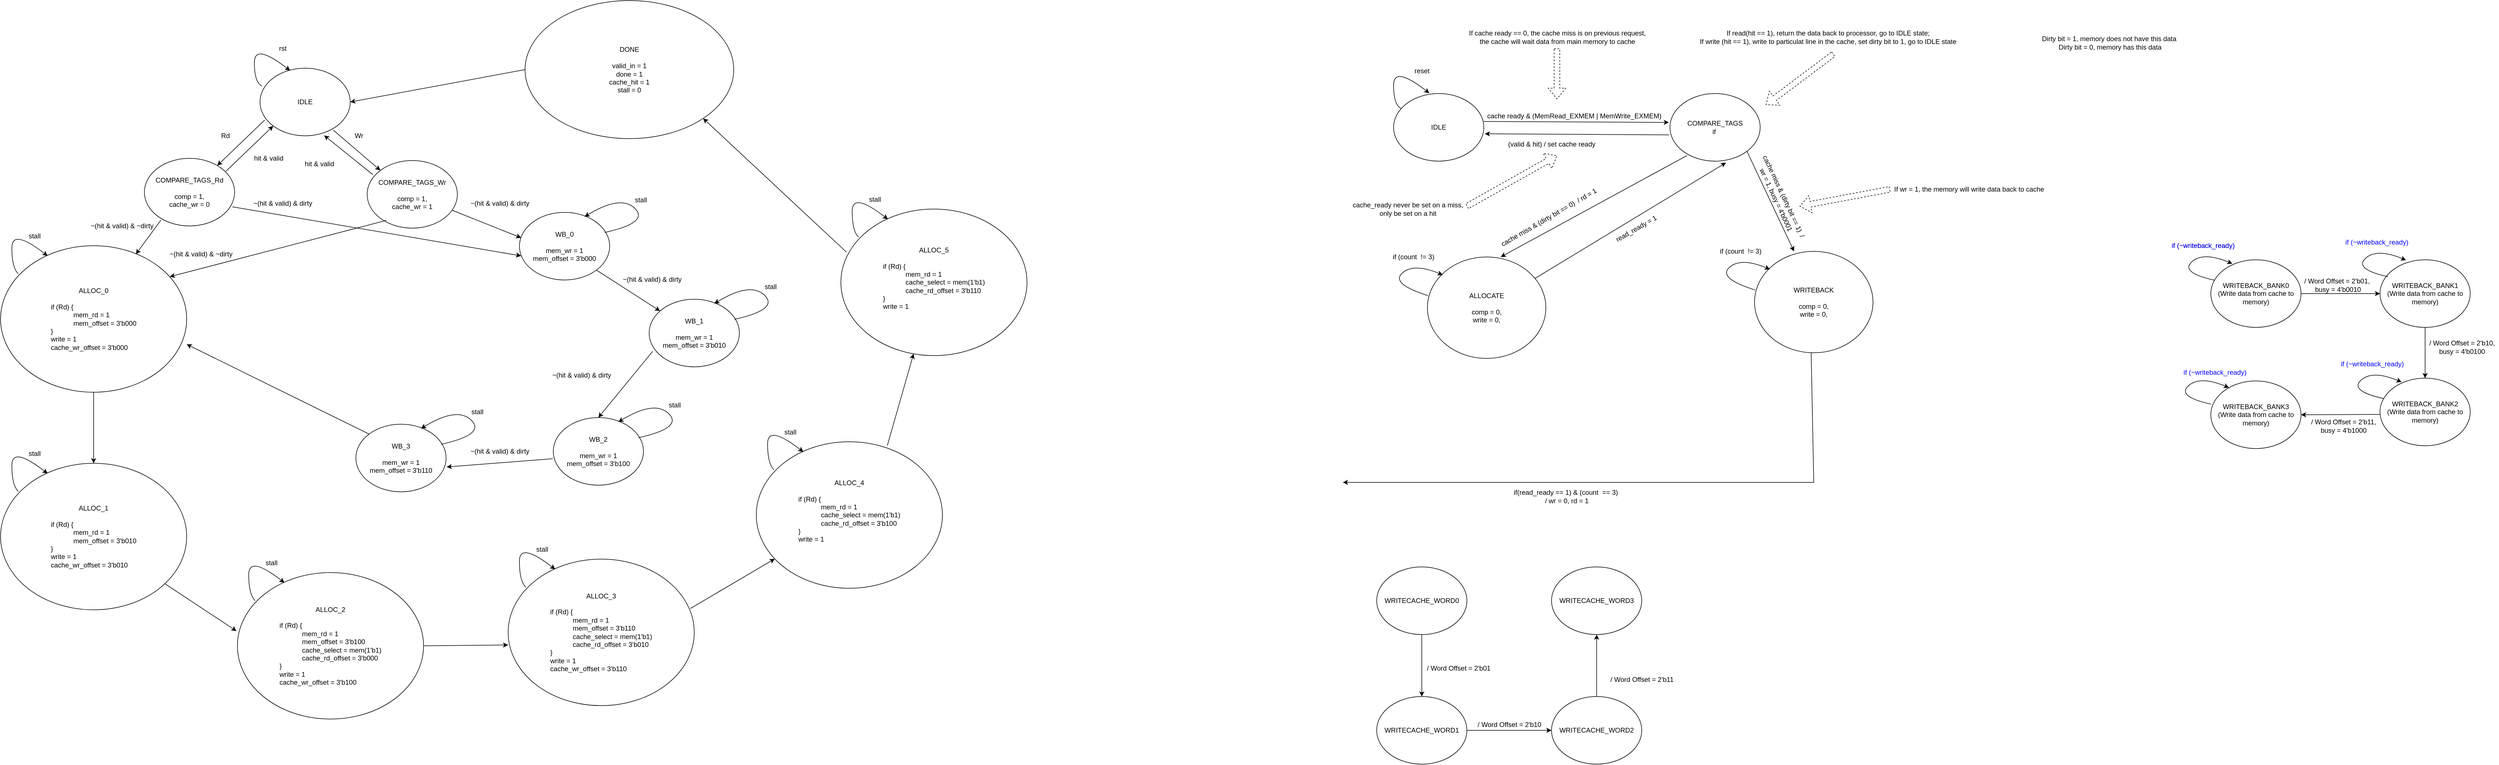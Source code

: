 <mxfile version="17.4.0" type="github">
  <diagram id="0WsAM_WMDWSk5i0kJ9NH" name="Page-1">
    <mxGraphModel dx="3284" dy="768" grid="1" gridSize="10" guides="1" tooltips="1" connect="1" arrows="1" fold="1" page="1" pageScale="1" pageWidth="1654" pageHeight="2336" math="0" shadow="0">
      <root>
        <mxCell id="0" />
        <mxCell id="1" parent="0" />
        <mxCell id="vXcKBsRQnSgELRRLZla8-1" value="IDLE" style="ellipse;whiteSpace=wrap;html=1;" parent="1" vertex="1">
          <mxGeometry x="1100" y="205" width="160" height="120" as="geometry" />
        </mxCell>
        <mxCell id="vXcKBsRQnSgELRRLZla8-2" value="COMPARE_TAGS&lt;br&gt;if&amp;nbsp;" style="ellipse;whiteSpace=wrap;html=1;" parent="1" vertex="1">
          <mxGeometry x="1590" y="205" width="160" height="120" as="geometry" />
        </mxCell>
        <mxCell id="vXcKBsRQnSgELRRLZla8-3" value="WRITECACHE_WORD0" style="ellipse;whiteSpace=wrap;html=1;" parent="1" vertex="1">
          <mxGeometry x="1070" y="1045" width="160" height="120" as="geometry" />
        </mxCell>
        <mxCell id="vXcKBsRQnSgELRRLZla8-4" value="" style="endArrow=classic;html=1;rounded=0;exitX=0.998;exitY=0.413;exitDx=0;exitDy=0;exitPerimeter=0;entryX=-0.012;entryY=0.427;entryDx=0;entryDy=0;entryPerimeter=0;" parent="1" source="vXcKBsRQnSgELRRLZla8-1" target="vXcKBsRQnSgELRRLZla8-2" edge="1">
          <mxGeometry width="50" height="50" relative="1" as="geometry">
            <mxPoint x="1370" y="205" as="sourcePoint" />
            <mxPoint x="1420" y="155" as="targetPoint" />
          </mxGeometry>
        </mxCell>
        <mxCell id="vXcKBsRQnSgELRRLZla8-5" value="" style="endArrow=classic;html=1;rounded=0;entryX=1.011;entryY=0.595;entryDx=0;entryDy=0;entryPerimeter=0;exitX=-0.008;exitY=0.611;exitDx=0;exitDy=0;exitPerimeter=0;" parent="1" source="vXcKBsRQnSgELRRLZla8-2" target="vXcKBsRQnSgELRRLZla8-1" edge="1">
          <mxGeometry width="50" height="50" relative="1" as="geometry">
            <mxPoint x="1400" y="375" as="sourcePoint" />
            <mxPoint x="1498.4" y="276.68" as="targetPoint" />
          </mxGeometry>
        </mxCell>
        <mxCell id="vXcKBsRQnSgELRRLZla8-6" value="(valid &amp;amp; hit) / set cache ready" style="text;html=1;align=center;verticalAlign=middle;resizable=0;points=[];autosize=1;strokeColor=none;fillColor=none;" parent="1" vertex="1">
          <mxGeometry x="1295" y="285" width="170" height="20" as="geometry" />
        </mxCell>
        <mxCell id="vXcKBsRQnSgELRRLZla8-7" value="cache ready &amp;amp; (MemRead_EXMEM | MemWrite_EXMEM)" style="text;html=1;align=center;verticalAlign=middle;resizable=0;points=[];autosize=1;strokeColor=none;fillColor=none;" parent="1" vertex="1">
          <mxGeometry x="1260" y="235" width="320" height="20" as="geometry" />
        </mxCell>
        <mxCell id="vXcKBsRQnSgELRRLZla8-8" value="" style="endArrow=classic;html=1;rounded=0;exitX=0.188;exitY=0.917;exitDx=0;exitDy=0;exitPerimeter=0;" parent="1" source="vXcKBsRQnSgELRRLZla8-2" edge="1">
          <mxGeometry width="50" height="50" relative="1" as="geometry">
            <mxPoint x="1350" y="435" as="sourcePoint" />
            <mxPoint x="1290" y="495" as="targetPoint" />
          </mxGeometry>
        </mxCell>
        <mxCell id="vXcKBsRQnSgELRRLZla8-12" value="reset" style="text;html=1;align=center;verticalAlign=middle;resizable=0;points=[];autosize=1;strokeColor=none;fillColor=none;" parent="1" vertex="1">
          <mxGeometry x="1130" y="155" width="40" height="20" as="geometry" />
        </mxCell>
        <mxCell id="vXcKBsRQnSgELRRLZla8-13" value="cache miss &amp;amp; (dirty bit == 0)&amp;nbsp; / rd = 1" style="text;html=1;align=center;verticalAlign=middle;resizable=0;points=[];autosize=1;strokeColor=none;fillColor=none;rotation=-30;" parent="1" vertex="1">
          <mxGeometry x="1270" y="415" width="210" height="20" as="geometry" />
        </mxCell>
        <mxCell id="vXcKBsRQnSgELRRLZla8-14" value="read_ready = 1" style="text;html=1;align=center;verticalAlign=middle;resizable=0;points=[];autosize=1;strokeColor=none;fillColor=none;rotation=-30;" parent="1" vertex="1">
          <mxGeometry x="1480" y="435" width="100" height="20" as="geometry" />
        </mxCell>
        <mxCell id="vXcKBsRQnSgELRRLZla8-16" value="WRITEBACK_BANK0&lt;br&gt;(Write data from cache to&lt;br&gt;memory)" style="ellipse;whiteSpace=wrap;html=1;" parent="1" vertex="1">
          <mxGeometry x="2549" y="500" width="160" height="120" as="geometry" />
        </mxCell>
        <mxCell id="vXcKBsRQnSgELRRLZla8-18" value="cache miss &amp;amp; (dirty bit == 1)&amp;nbsp; / &lt;br&gt;wr = 1, busy = 4&#39;b0001" style="text;html=1;align=center;verticalAlign=middle;resizable=0;points=[];autosize=1;strokeColor=none;fillColor=none;rotation=65;" parent="1" vertex="1">
          <mxGeometry x="1700" y="375" width="170" height="30" as="geometry" />
        </mxCell>
        <mxCell id="vXcKBsRQnSgELRRLZla8-20" value="" style="curved=1;endArrow=classic;html=1;rounded=0;entryX=0.396;entryY=-0.006;entryDx=0;entryDy=0;entryPerimeter=0;" parent="1" source="vXcKBsRQnSgELRRLZla8-1" target="vXcKBsRQnSgELRRLZla8-1" edge="1">
          <mxGeometry width="50" height="50" relative="1" as="geometry">
            <mxPoint x="1050" y="225" as="sourcePoint" />
            <mxPoint x="1100" y="175" as="targetPoint" />
            <Array as="points">
              <mxPoint x="1100" y="225" />
              <mxPoint x="1100" y="155" />
            </Array>
          </mxGeometry>
        </mxCell>
        <mxCell id="vXcKBsRQnSgELRRLZla8-26" value="If cache ready == 0, the cache miss is on previous request,&lt;br&gt;the cache will wait data from main memory to cache" style="text;html=1;align=center;verticalAlign=middle;resizable=0;points=[];autosize=1;strokeColor=none;fillColor=none;" parent="1" vertex="1">
          <mxGeometry x="1225" y="90" width="330" height="30" as="geometry" />
        </mxCell>
        <mxCell id="vXcKBsRQnSgELRRLZla8-28" value="If read(hit == 1), return the data back to processor, go to IDLE state;&lt;br&gt;If write (hit == 1), write to particulat line in the cache, set dirty bit to 1, go to IDLE state" style="text;html=1;align=center;verticalAlign=middle;resizable=0;points=[];autosize=1;strokeColor=none;fillColor=none;" parent="1" vertex="1">
          <mxGeometry x="1635" y="90" width="470" height="30" as="geometry" />
        </mxCell>
        <mxCell id="vXcKBsRQnSgELRRLZla8-29" value="" style="shape=flexArrow;endArrow=classic;html=1;rounded=0;dashed=1;" parent="1" edge="1">
          <mxGeometry width="50" height="50" relative="1" as="geometry">
            <mxPoint x="1880" y="135" as="sourcePoint" />
            <mxPoint x="1760" y="225" as="targetPoint" />
          </mxGeometry>
        </mxCell>
        <mxCell id="vXcKBsRQnSgELRRLZla8-30" value="" style="shape=flexArrow;endArrow=classic;html=1;rounded=0;dashed=1;" parent="1" edge="1">
          <mxGeometry width="50" height="50" relative="1" as="geometry">
            <mxPoint x="1389.66" y="125" as="sourcePoint" />
            <mxPoint x="1389.66" y="215" as="targetPoint" />
          </mxGeometry>
        </mxCell>
        <mxCell id="tzn-iaff5u_yxrBMmpEt-2" value="" style="shape=flexArrow;endArrow=classic;html=1;rounded=0;dashed=1;" parent="1" edge="1">
          <mxGeometry width="50" height="50" relative="1" as="geometry">
            <mxPoint x="1230" y="405" as="sourcePoint" />
            <mxPoint x="1390" y="315" as="targetPoint" />
          </mxGeometry>
        </mxCell>
        <mxCell id="tzn-iaff5u_yxrBMmpEt-3" value="cache_ready never be set on a miss,&lt;br&gt;only be set on a hit" style="text;html=1;align=center;verticalAlign=middle;resizable=0;points=[];autosize=1;strokeColor=none;fillColor=none;" parent="1" vertex="1">
          <mxGeometry x="1020" y="395" width="210" height="30" as="geometry" />
        </mxCell>
        <mxCell id="tzn-iaff5u_yxrBMmpEt-7" value="WRITECACHE_WORD1" style="ellipse;whiteSpace=wrap;html=1;" parent="1" vertex="1">
          <mxGeometry x="1070" y="1275" width="160" height="120" as="geometry" />
        </mxCell>
        <mxCell id="tzn-iaff5u_yxrBMmpEt-8" value="WRITECACHE_WORD2" style="ellipse;whiteSpace=wrap;html=1;" parent="1" vertex="1">
          <mxGeometry x="1380" y="1275" width="160" height="120" as="geometry" />
        </mxCell>
        <mxCell id="tzn-iaff5u_yxrBMmpEt-9" value="WRITECACHE_WORD3" style="ellipse;whiteSpace=wrap;html=1;" parent="1" vertex="1">
          <mxGeometry x="1380" y="1045" width="160" height="120" as="geometry" />
        </mxCell>
        <mxCell id="tzn-iaff5u_yxrBMmpEt-12" value="" style="endArrow=classic;html=1;rounded=0;exitX=0.5;exitY=1;exitDx=0;exitDy=0;entryX=0.5;entryY=0;entryDx=0;entryDy=0;" parent="1" source="vXcKBsRQnSgELRRLZla8-3" target="tzn-iaff5u_yxrBMmpEt-7" edge="1">
          <mxGeometry width="50" height="50" relative="1" as="geometry">
            <mxPoint x="960" y="1225" as="sourcePoint" />
            <mxPoint x="1010" y="1175" as="targetPoint" />
          </mxGeometry>
        </mxCell>
        <mxCell id="tzn-iaff5u_yxrBMmpEt-13" value="" style="endArrow=classic;html=1;rounded=0;exitX=1;exitY=0.5;exitDx=0;exitDy=0;entryX=0;entryY=0.5;entryDx=0;entryDy=0;" parent="1" source="tzn-iaff5u_yxrBMmpEt-7" target="tzn-iaff5u_yxrBMmpEt-8" edge="1">
          <mxGeometry width="50" height="50" relative="1" as="geometry">
            <mxPoint x="1290" y="1275" as="sourcePoint" />
            <mxPoint x="1340" y="1225" as="targetPoint" />
          </mxGeometry>
        </mxCell>
        <mxCell id="tzn-iaff5u_yxrBMmpEt-14" value="" style="endArrow=classic;html=1;rounded=0;entryX=0.5;entryY=1;entryDx=0;entryDy=0;" parent="1" source="tzn-iaff5u_yxrBMmpEt-8" target="tzn-iaff5u_yxrBMmpEt-9" edge="1">
          <mxGeometry width="50" height="50" relative="1" as="geometry">
            <mxPoint x="1560" y="1275" as="sourcePoint" />
            <mxPoint x="1610" y="1225" as="targetPoint" />
          </mxGeometry>
        </mxCell>
        <mxCell id="tzn-iaff5u_yxrBMmpEt-15" value="/ Word Offset = 2&#39;b01" style="text;html=1;align=center;verticalAlign=middle;resizable=0;points=[];autosize=1;strokeColor=none;fillColor=none;" parent="1" vertex="1">
          <mxGeometry x="1150" y="1215" width="130" height="20" as="geometry" />
        </mxCell>
        <mxCell id="tzn-iaff5u_yxrBMmpEt-16" value="/ Word Offset = 2&#39;b10" style="text;html=1;align=center;verticalAlign=middle;resizable=0;points=[];autosize=1;strokeColor=none;fillColor=none;" parent="1" vertex="1">
          <mxGeometry x="1240" y="1315" width="130" height="20" as="geometry" />
        </mxCell>
        <mxCell id="tzn-iaff5u_yxrBMmpEt-18" value="/ Word Offset = 2&#39;b11" style="text;html=1;align=center;verticalAlign=middle;resizable=0;points=[];autosize=1;strokeColor=none;fillColor=none;" parent="1" vertex="1">
          <mxGeometry x="1475" y="1235" width="130" height="20" as="geometry" />
        </mxCell>
        <mxCell id="tzn-iaff5u_yxrBMmpEt-20" value="" style="endArrow=classic;html=1;rounded=0;entryX=0.621;entryY=1.022;entryDx=0;entryDy=0;entryPerimeter=0;" parent="1" source="tzn-iaff5u_yxrBMmpEt-58" target="vXcKBsRQnSgELRRLZla8-2" edge="1">
          <mxGeometry width="50" height="50" relative="1" as="geometry">
            <mxPoint x="1520" y="455" as="sourcePoint" />
            <mxPoint x="1700" y="585" as="targetPoint" />
          </mxGeometry>
        </mxCell>
        <mxCell id="tzn-iaff5u_yxrBMmpEt-21" value="" style="endArrow=classic;html=1;rounded=0;exitX=1;exitY=1;exitDx=0;exitDy=0;" parent="1" source="vXcKBsRQnSgELRRLZla8-2" edge="1">
          <mxGeometry width="50" height="50" relative="1" as="geometry">
            <mxPoint x="1880" y="385" as="sourcePoint" />
            <mxPoint x="1810" y="485" as="targetPoint" />
          </mxGeometry>
        </mxCell>
        <mxCell id="tzn-iaff5u_yxrBMmpEt-22" value="WRITEBACK_BANK1&lt;br&gt;(Write data from cache to&lt;br&gt;memory)" style="ellipse;whiteSpace=wrap;html=1;" parent="1" vertex="1">
          <mxGeometry x="2849" y="500" width="160" height="120" as="geometry" />
        </mxCell>
        <mxCell id="tzn-iaff5u_yxrBMmpEt-23" value="WRITEBACK_BANK2&lt;br&gt;(Write data from cache to&lt;br&gt;memory)" style="ellipse;whiteSpace=wrap;html=1;" parent="1" vertex="1">
          <mxGeometry x="2849" y="710" width="160" height="120" as="geometry" />
        </mxCell>
        <mxCell id="tzn-iaff5u_yxrBMmpEt-24" value="WRITEBACK_BANK3&lt;br&gt;(Write data from cache to&lt;br&gt;memory)" style="ellipse;whiteSpace=wrap;html=1;" parent="1" vertex="1">
          <mxGeometry x="2549" y="715" width="160" height="120" as="geometry" />
        </mxCell>
        <mxCell id="tzn-iaff5u_yxrBMmpEt-26" value="" style="endArrow=classic;html=1;rounded=0;entryX=0;entryY=0.5;entryDx=0;entryDy=0;exitX=1;exitY=0.5;exitDx=0;exitDy=0;" parent="1" source="vXcKBsRQnSgELRRLZla8-16" target="tzn-iaff5u_yxrBMmpEt-22" edge="1">
          <mxGeometry width="50" height="50" relative="1" as="geometry">
            <mxPoint x="2709" y="570" as="sourcePoint" />
            <mxPoint x="2759" y="520" as="targetPoint" />
          </mxGeometry>
        </mxCell>
        <mxCell id="tzn-iaff5u_yxrBMmpEt-27" value="" style="endArrow=classic;html=1;rounded=0;exitX=0.5;exitY=1;exitDx=0;exitDy=0;entryX=0.5;entryY=0;entryDx=0;entryDy=0;" parent="1" source="tzn-iaff5u_yxrBMmpEt-22" target="tzn-iaff5u_yxrBMmpEt-23" edge="1">
          <mxGeometry width="50" height="50" relative="1" as="geometry">
            <mxPoint x="2749" y="675" as="sourcePoint" />
            <mxPoint x="2799" y="625" as="targetPoint" />
          </mxGeometry>
        </mxCell>
        <mxCell id="tzn-iaff5u_yxrBMmpEt-28" value="" style="endArrow=classic;html=1;rounded=0;exitX=-0.004;exitY=0.536;exitDx=0;exitDy=0;entryX=1;entryY=0.5;entryDx=0;entryDy=0;exitPerimeter=0;" parent="1" source="tzn-iaff5u_yxrBMmpEt-23" target="tzn-iaff5u_yxrBMmpEt-24" edge="1">
          <mxGeometry width="50" height="50" relative="1" as="geometry">
            <mxPoint x="2699" y="705" as="sourcePoint" />
            <mxPoint x="2749" y="655" as="targetPoint" />
          </mxGeometry>
        </mxCell>
        <mxCell id="tzn-iaff5u_yxrBMmpEt-29" value="" style="endArrow=classic;html=1;rounded=0;exitX=0.478;exitY=1.001;exitDx=0;exitDy=0;exitPerimeter=0;" parent="1" source="tzn-iaff5u_yxrBMmpEt-54" edge="1">
          <mxGeometry width="50" height="50" relative="1" as="geometry">
            <mxPoint x="1820" y="865" as="sourcePoint" />
            <mxPoint x="1010" y="895" as="targetPoint" />
            <Array as="points">
              <mxPoint x="1845" y="895" />
              <mxPoint x="1020" y="895" />
            </Array>
          </mxGeometry>
        </mxCell>
        <mxCell id="tzn-iaff5u_yxrBMmpEt-30" value="/ Word Offset = 2&#39;b01,&amp;nbsp;&lt;br&gt;busy = 4&#39;b0010" style="text;html=1;align=center;verticalAlign=middle;resizable=0;points=[];autosize=1;strokeColor=none;fillColor=none;" parent="1" vertex="1">
          <mxGeometry x="2709" y="530" width="130" height="30" as="geometry" />
        </mxCell>
        <mxCell id="tzn-iaff5u_yxrBMmpEt-31" value="/ Word Offset = 2&#39;b10,&lt;br&gt;busy = 4&#39;b0100" style="text;html=1;align=center;verticalAlign=middle;resizable=0;points=[];autosize=1;strokeColor=none;fillColor=none;" parent="1" vertex="1">
          <mxGeometry x="2929" y="640" width="130" height="30" as="geometry" />
        </mxCell>
        <mxCell id="tzn-iaff5u_yxrBMmpEt-32" value="/ Word Offset = 2&#39;b11,&lt;br&gt;busy = 4&#39;b1000" style="text;html=1;align=center;verticalAlign=middle;resizable=0;points=[];autosize=1;strokeColor=none;fillColor=none;" parent="1" vertex="1">
          <mxGeometry x="2719" y="780" width="130" height="30" as="geometry" />
        </mxCell>
        <mxCell id="tzn-iaff5u_yxrBMmpEt-35" value="if(read_ready == 1) &amp;amp; (count&amp;nbsp; == 3)&lt;br&gt;&amp;nbsp;/ wr = 0, rd = 1" style="text;html=1;align=center;verticalAlign=middle;resizable=0;points=[];autosize=1;strokeColor=none;fillColor=none;" parent="1" vertex="1">
          <mxGeometry x="1305" y="905" width="200" height="30" as="geometry" />
        </mxCell>
        <mxCell id="tzn-iaff5u_yxrBMmpEt-36" value="" style="curved=1;endArrow=classic;html=1;rounded=0;exitX=0.001;exitY=0.343;exitDx=0;exitDy=0;exitPerimeter=0;entryX=0.201;entryY=0.099;entryDx=0;entryDy=0;entryPerimeter=0;" parent="1" source="tzn-iaff5u_yxrBMmpEt-24" target="tzn-iaff5u_yxrBMmpEt-24" edge="1">
          <mxGeometry width="50" height="50" relative="1" as="geometry">
            <mxPoint x="2543.96" y="740.72" as="sourcePoint" />
            <mxPoint x="2549.08" y="695.0" as="targetPoint" />
            <Array as="points">
              <mxPoint x="2489" y="742.72" />
              <mxPoint x="2529" y="705" />
            </Array>
          </mxGeometry>
        </mxCell>
        <mxCell id="tzn-iaff5u_yxrBMmpEt-37" value="if (~writeback_ready)" style="text;html=1;align=center;verticalAlign=middle;resizable=0;points=[];autosize=1;strokeColor=none;fillColor=none;fontColor=#0000FF;" parent="1" vertex="1">
          <mxGeometry x="2491" y="690" width="130" height="20" as="geometry" />
        </mxCell>
        <mxCell id="tzn-iaff5u_yxrBMmpEt-38" value="" style="shape=flexArrow;endArrow=classic;html=1;rounded=0;dashed=1;" parent="1" edge="1">
          <mxGeometry width="50" height="50" relative="1" as="geometry">
            <mxPoint x="1980" y="375" as="sourcePoint" />
            <mxPoint x="1820" y="405" as="targetPoint" />
          </mxGeometry>
        </mxCell>
        <mxCell id="tzn-iaff5u_yxrBMmpEt-39" value="If wr = 1, the memory will write data back to cache" style="text;html=1;align=center;verticalAlign=middle;resizable=0;points=[];autosize=1;strokeColor=none;fillColor=none;" parent="1" vertex="1">
          <mxGeometry x="1980" y="365" width="280" height="20" as="geometry" />
        </mxCell>
        <mxCell id="tzn-iaff5u_yxrBMmpEt-41" value="Dirty bit = 1, memory does not have this data&amp;nbsp;&lt;br&gt;Dirty bit = 0, memory has this data" style="text;html=1;align=center;verticalAlign=middle;resizable=0;points=[];autosize=1;strokeColor=none;fillColor=none;" parent="1" vertex="1">
          <mxGeometry x="2240" y="100" width="260" height="30" as="geometry" />
        </mxCell>
        <mxCell id="tzn-iaff5u_yxrBMmpEt-42" value="" style="curved=1;endArrow=classic;html=1;rounded=0;exitX=0.001;exitY=0.343;exitDx=0;exitDy=0;exitPerimeter=0;entryX=0.201;entryY=0.099;entryDx=0;entryDy=0;entryPerimeter=0;" parent="1" edge="1">
          <mxGeometry width="50" height="50" relative="1" as="geometry">
            <mxPoint x="2555.16" y="536.16" as="sourcePoint" />
            <mxPoint x="2587.16" y="506.88" as="targetPoint" />
            <Array as="points">
              <mxPoint x="2495" y="522.72" />
              <mxPoint x="2535" y="485" />
            </Array>
          </mxGeometry>
        </mxCell>
        <mxCell id="tzn-iaff5u_yxrBMmpEt-43" value="if (~writeback_ready)" style="text;html=1;align=center;verticalAlign=middle;resizable=0;points=[];autosize=1;strokeColor=none;fillColor=none;" parent="1" vertex="1">
          <mxGeometry x="2470" y="465" width="130" height="20" as="geometry" />
        </mxCell>
        <mxCell id="tzn-iaff5u_yxrBMmpEt-46" value="" style="curved=1;endArrow=classic;html=1;rounded=0;exitX=0.001;exitY=0.343;exitDx=0;exitDy=0;exitPerimeter=0;entryX=0.201;entryY=0.099;entryDx=0;entryDy=0;entryPerimeter=0;" parent="1" edge="1">
          <mxGeometry width="50" height="50" relative="1" as="geometry">
            <mxPoint x="2855.16" y="746.16" as="sourcePoint" />
            <mxPoint x="2887.16" y="716.88" as="targetPoint" />
            <Array as="points">
              <mxPoint x="2795" y="732.72" />
              <mxPoint x="2835" y="695" />
            </Array>
          </mxGeometry>
        </mxCell>
        <mxCell id="tzn-iaff5u_yxrBMmpEt-47" value="if (~writeback_ready)" style="text;html=1;align=center;verticalAlign=middle;resizable=0;points=[];autosize=1;strokeColor=none;fillColor=none;fontColor=#0000FF;" parent="1" vertex="1">
          <mxGeometry x="2770" y="675" width="130" height="20" as="geometry" />
        </mxCell>
        <mxCell id="tzn-iaff5u_yxrBMmpEt-48" value="" style="curved=1;endArrow=classic;html=1;rounded=0;exitX=0.001;exitY=0.343;exitDx=0;exitDy=0;exitPerimeter=0;entryX=0.201;entryY=0.099;entryDx=0;entryDy=0;entryPerimeter=0;" parent="1" edge="1">
          <mxGeometry width="50" height="50" relative="1" as="geometry">
            <mxPoint x="2863.16" y="530.0" as="sourcePoint" />
            <mxPoint x="2895.16" y="500.72" as="targetPoint" />
            <Array as="points">
              <mxPoint x="2803" y="516.56" />
              <mxPoint x="2843" y="478.84" />
            </Array>
          </mxGeometry>
        </mxCell>
        <mxCell id="tzn-iaff5u_yxrBMmpEt-49" value="if (~writeback_ready)" style="text;html=1;align=center;verticalAlign=middle;resizable=0;points=[];autosize=1;strokeColor=none;fillColor=none;fontColor=#0000FF;" parent="1" vertex="1">
          <mxGeometry x="2778" y="458.84" width="130" height="20" as="geometry" />
        </mxCell>
        <mxCell id="tzn-iaff5u_yxrBMmpEt-52" value="if (~writeback_ready)" style="text;html=1;align=center;verticalAlign=middle;resizable=0;points=[];autosize=1;strokeColor=none;fillColor=none;fontColor=#0000FF;" parent="1" vertex="1">
          <mxGeometry x="2470" y="465" width="130" height="20" as="geometry" />
        </mxCell>
        <mxCell id="tzn-iaff5u_yxrBMmpEt-54" value="WRITEBACK&lt;br&gt;&lt;br&gt;comp = 0,&lt;br&gt;write = 0,&lt;br&gt;" style="ellipse;whiteSpace=wrap;html=1;" parent="1" vertex="1">
          <mxGeometry x="1740" y="485" width="210" height="180" as="geometry" />
        </mxCell>
        <mxCell id="tzn-iaff5u_yxrBMmpEt-55" value="" style="curved=1;endArrow=classic;html=1;rounded=0;exitX=0.005;exitY=0.381;exitDx=0;exitDy=0;exitPerimeter=0;entryX=0.201;entryY=0.099;entryDx=0;entryDy=0;entryPerimeter=0;" parent="1" source="tzn-iaff5u_yxrBMmpEt-54" edge="1">
          <mxGeometry width="50" height="50" relative="1" as="geometry">
            <mxPoint x="1735.16" y="546.16" as="sourcePoint" />
            <mxPoint x="1767.16" y="516.88" as="targetPoint" />
            <Array as="points">
              <mxPoint x="1675" y="532.72" />
              <mxPoint x="1715" y="495" />
            </Array>
          </mxGeometry>
        </mxCell>
        <mxCell id="tzn-iaff5u_yxrBMmpEt-56" value="if (count&amp;nbsp; != 3)" style="text;html=1;align=center;verticalAlign=middle;resizable=0;points=[];autosize=1;strokeColor=none;fillColor=none;fontColor=#000000;" parent="1" vertex="1">
          <mxGeometry x="1670" y="475" width="90" height="20" as="geometry" />
        </mxCell>
        <mxCell id="tzn-iaff5u_yxrBMmpEt-58" value="ALLOCATE&lt;br&gt;&lt;br&gt;comp = 0,&lt;br&gt;write = 0," style="ellipse;whiteSpace=wrap;html=1;" parent="1" vertex="1">
          <mxGeometry x="1160" y="495" width="210" height="180" as="geometry" />
        </mxCell>
        <mxCell id="tzn-iaff5u_yxrBMmpEt-61" value="" style="curved=1;endArrow=classic;html=1;rounded=0;exitX=0.005;exitY=0.381;exitDx=0;exitDy=0;exitPerimeter=0;entryX=0.201;entryY=0.099;entryDx=0;entryDy=0;entryPerimeter=0;" parent="1" edge="1">
          <mxGeometry width="50" height="50" relative="1" as="geometry">
            <mxPoint x="1161.05" y="563.58" as="sourcePoint" />
            <mxPoint x="1187.16" y="526.88" as="targetPoint" />
            <Array as="points">
              <mxPoint x="1095" y="542.72" />
              <mxPoint x="1135" y="505" />
            </Array>
          </mxGeometry>
        </mxCell>
        <mxCell id="tzn-iaff5u_yxrBMmpEt-62" value="if (count&amp;nbsp; != 3)" style="text;html=1;align=center;verticalAlign=middle;resizable=0;points=[];autosize=1;strokeColor=none;fillColor=none;fontColor=#000000;" parent="1" vertex="1">
          <mxGeometry x="1090" y="485" width="90" height="20" as="geometry" />
        </mxCell>
        <mxCell id="G9HL7FKv6nedQ7dIaKoP-1" value="IDLE" style="ellipse;whiteSpace=wrap;html=1;" vertex="1" parent="1">
          <mxGeometry x="-910" y="160" width="160" height="120" as="geometry" />
        </mxCell>
        <mxCell id="G9HL7FKv6nedQ7dIaKoP-4" value="rst" style="text;html=1;align=center;verticalAlign=middle;resizable=0;points=[];autosize=1;strokeColor=none;fillColor=none;" vertex="1" parent="1">
          <mxGeometry x="-885" y="115" width="30" height="20" as="geometry" />
        </mxCell>
        <mxCell id="G9HL7FKv6nedQ7dIaKoP-5" value="" style="curved=1;endArrow=classic;html=1;rounded=0;entryX=0.396;entryY=-0.006;entryDx=0;entryDy=0;entryPerimeter=0;" edge="1" parent="1">
          <mxGeometry width="50" height="50" relative="1" as="geometry">
            <mxPoint x="-906.564" y="191.718" as="sourcePoint" />
            <mxPoint x="-856.64" y="164.28" as="targetPoint" />
            <Array as="points">
              <mxPoint x="-920" y="185" />
              <mxPoint x="-920" y="115" />
            </Array>
          </mxGeometry>
        </mxCell>
        <mxCell id="G9HL7FKv6nedQ7dIaKoP-6" value="COMPARE_TAGS_Rd&lt;br&gt;&lt;br&gt;comp = 1,&lt;br&gt;cache_wr = 0" style="ellipse;whiteSpace=wrap;html=1;" vertex="1" parent="1">
          <mxGeometry x="-1115" y="320" width="160" height="120" as="geometry" />
        </mxCell>
        <mxCell id="G9HL7FKv6nedQ7dIaKoP-7" value="COMPARE_TAGS_Wr&lt;br&gt;&lt;br&gt;comp = 1,&lt;br&gt;cache_wr = 1" style="ellipse;whiteSpace=wrap;html=1;" vertex="1" parent="1">
          <mxGeometry x="-720" y="323.84" width="160" height="120" as="geometry" />
        </mxCell>
        <mxCell id="G9HL7FKv6nedQ7dIaKoP-8" value="" style="endArrow=classic;html=1;rounded=0;exitX=0.052;exitY=0.767;exitDx=0;exitDy=0;exitPerimeter=0;" edge="1" parent="1" source="G9HL7FKv6nedQ7dIaKoP-1" target="G9HL7FKv6nedQ7dIaKoP-6">
          <mxGeometry width="50" height="50" relative="1" as="geometry">
            <mxPoint x="-910" y="280" as="sourcePoint" />
            <mxPoint x="-1100.08" y="380" as="targetPoint" />
          </mxGeometry>
        </mxCell>
        <mxCell id="G9HL7FKv6nedQ7dIaKoP-9" value="Rd&amp;nbsp;" style="text;html=1;align=center;verticalAlign=middle;resizable=0;points=[];autosize=1;strokeColor=none;fillColor=none;" vertex="1" parent="1">
          <mxGeometry x="-985" y="270" width="30" height="20" as="geometry" />
        </mxCell>
        <mxCell id="G9HL7FKv6nedQ7dIaKoP-10" value="" style="endArrow=classic;html=1;rounded=0;entryX=0;entryY=1;entryDx=0;entryDy=0;exitX=0.904;exitY=0.191;exitDx=0;exitDy=0;exitPerimeter=0;" edge="1" parent="1" source="G9HL7FKv6nedQ7dIaKoP-6" target="G9HL7FKv6nedQ7dIaKoP-1">
          <mxGeometry width="50" height="50" relative="1" as="geometry">
            <mxPoint x="-930" y="410" as="sourcePoint" />
            <mxPoint x="-880" y="360" as="targetPoint" />
          </mxGeometry>
        </mxCell>
        <mxCell id="G9HL7FKv6nedQ7dIaKoP-11" value="hit &amp;amp; valid" style="text;html=1;align=center;verticalAlign=middle;resizable=0;points=[];autosize=1;strokeColor=none;fillColor=none;" vertex="1" parent="1">
          <mxGeometry x="-930" y="310" width="70" height="20" as="geometry" />
        </mxCell>
        <mxCell id="G9HL7FKv6nedQ7dIaKoP-14" value="" style="endArrow=classic;html=1;rounded=0;exitX=0.813;exitY=0.917;exitDx=0;exitDy=0;exitPerimeter=0;entryX=0;entryY=0;entryDx=0;entryDy=0;" edge="1" parent="1" source="G9HL7FKv6nedQ7dIaKoP-1" target="G9HL7FKv6nedQ7dIaKoP-7">
          <mxGeometry width="50" height="50" relative="1" as="geometry">
            <mxPoint x="-531.12" y="259.12" as="sourcePoint" />
            <mxPoint x="-720.003" y="439.907" as="targetPoint" />
          </mxGeometry>
        </mxCell>
        <mxCell id="G9HL7FKv6nedQ7dIaKoP-15" value="Wr" style="text;html=1;align=center;verticalAlign=middle;resizable=0;points=[];autosize=1;strokeColor=none;fillColor=none;" vertex="1" parent="1">
          <mxGeometry x="-750" y="270" width="30" height="20" as="geometry" />
        </mxCell>
        <mxCell id="G9HL7FKv6nedQ7dIaKoP-16" value="" style="endArrow=classic;html=1;rounded=0;entryX=0.711;entryY=0.994;entryDx=0;entryDy=0;entryPerimeter=0;exitX=0.063;exitY=0.208;exitDx=0;exitDy=0;exitPerimeter=0;" edge="1" parent="1" source="G9HL7FKv6nedQ7dIaKoP-7" target="G9HL7FKv6nedQ7dIaKoP-1">
          <mxGeometry width="50" height="50" relative="1" as="geometry">
            <mxPoint x="-704.8" y="450.0" as="sourcePoint" />
            <mxPoint x="-680" y="260" as="targetPoint" />
          </mxGeometry>
        </mxCell>
        <mxCell id="G9HL7FKv6nedQ7dIaKoP-17" value="hit &amp;amp; valid" style="text;html=1;align=center;verticalAlign=middle;resizable=0;points=[];autosize=1;strokeColor=none;fillColor=none;" vertex="1" parent="1">
          <mxGeometry x="-840" y="320" width="70" height="20" as="geometry" />
        </mxCell>
        <mxCell id="G9HL7FKv6nedQ7dIaKoP-18" value="ALLOC_0&lt;br&gt;&lt;br&gt;&lt;div style=&quot;text-align: left&quot;&gt;&lt;span&gt;&lt;span&gt;	&lt;/span&gt;if (Rd) {&lt;/span&gt;&lt;/div&gt;&lt;blockquote style=&quot;margin: 0 0 0 40px ; border: none ; padding: 0px&quot;&gt;&lt;span&gt;&lt;div style=&quot;text-align: left&quot;&gt;&lt;span&gt;mem_rd = 1&lt;/span&gt;&lt;/div&gt;&lt;/span&gt;&lt;span&gt;&lt;div style=&quot;text-align: left&quot;&gt;&lt;span&gt;mem_offset = 3&#39;b000&lt;/span&gt;&lt;/div&gt;&lt;/span&gt;&lt;/blockquote&gt;&lt;div style=&quot;text-align: left&quot;&gt;&lt;span&gt;}&lt;/span&gt;&lt;/div&gt;&lt;div style=&quot;text-align: left&quot;&gt;&lt;span&gt;write = 1&lt;/span&gt;&lt;/div&gt;&lt;div style=&quot;text-align: left&quot;&gt;&lt;span&gt;&lt;span&gt;	&lt;/span&gt;cache_wr_offset = 3&#39;b000&lt;/span&gt;&lt;/div&gt;" style="ellipse;whiteSpace=wrap;html=1;" vertex="1" parent="1">
          <mxGeometry x="-1370" y="475" width="330" height="260" as="geometry" />
        </mxCell>
        <mxCell id="G9HL7FKv6nedQ7dIaKoP-22" value="" style="endArrow=classic;html=1;rounded=0;exitX=0.183;exitY=0.913;exitDx=0;exitDy=0;exitPerimeter=0;" edge="1" parent="1" source="G9HL7FKv6nedQ7dIaKoP-6">
          <mxGeometry width="50" height="50" relative="1" as="geometry">
            <mxPoint x="-1360" y="440" as="sourcePoint" />
            <mxPoint x="-1130" y="490" as="targetPoint" />
          </mxGeometry>
        </mxCell>
        <mxCell id="G9HL7FKv6nedQ7dIaKoP-24" value="~(hit &amp;amp; valid) &amp;amp; ~dirty" style="text;html=1;align=center;verticalAlign=middle;resizable=0;points=[];autosize=1;strokeColor=none;fillColor=none;" vertex="1" parent="1">
          <mxGeometry x="-1220" y="430" width="130" height="20" as="geometry" />
        </mxCell>
        <mxCell id="G9HL7FKv6nedQ7dIaKoP-25" value="stall" style="text;html=1;align=center;verticalAlign=middle;resizable=0;points=[];autosize=1;strokeColor=none;fillColor=none;" vertex="1" parent="1">
          <mxGeometry x="-1330" y="447.68" width="40" height="20" as="geometry" />
        </mxCell>
        <mxCell id="G9HL7FKv6nedQ7dIaKoP-26" value="" style="curved=1;endArrow=classic;html=1;rounded=0;entryX=0.396;entryY=-0.006;entryDx=0;entryDy=0;entryPerimeter=0;exitX=0.095;exitY=0.192;exitDx=0;exitDy=0;exitPerimeter=0;" edge="1" parent="1" source="G9HL7FKv6nedQ7dIaKoP-18">
          <mxGeometry width="50" height="50" relative="1" as="geometry">
            <mxPoint x="-1337" y="520" as="sourcePoint" />
            <mxPoint x="-1286.64" y="493.12" as="targetPoint" />
            <Array as="points">
              <mxPoint x="-1350" y="513.84" />
              <mxPoint x="-1350" y="443.84" />
            </Array>
          </mxGeometry>
        </mxCell>
        <mxCell id="G9HL7FKv6nedQ7dIaKoP-27" value="" style="endArrow=classic;html=1;rounded=0;exitX=0.183;exitY=0.913;exitDx=0;exitDy=0;exitPerimeter=0;" edge="1" parent="1">
          <mxGeometry width="50" height="50" relative="1" as="geometry">
            <mxPoint x="-685.72" y="430.0" as="sourcePoint" />
            <mxPoint x="-1070" y="530" as="targetPoint" />
          </mxGeometry>
        </mxCell>
        <mxCell id="G9HL7FKv6nedQ7dIaKoP-28" value="~(hit &amp;amp; valid) &amp;amp; ~dirty" style="text;html=1;align=center;verticalAlign=middle;resizable=0;points=[];autosize=1;strokeColor=none;fillColor=none;" vertex="1" parent="1">
          <mxGeometry x="-1080" y="480" width="130" height="20" as="geometry" />
        </mxCell>
        <mxCell id="G9HL7FKv6nedQ7dIaKoP-38" value="WB_0&lt;br&gt;&lt;br&gt;mem_wr = 1&lt;br&gt;mem_offset = 3&#39;b000" style="ellipse;whiteSpace=wrap;html=1;" vertex="1" parent="1">
          <mxGeometry x="-450" y="415.86" width="160" height="120" as="geometry" />
        </mxCell>
        <mxCell id="G9HL7FKv6nedQ7dIaKoP-39" value="stall" style="text;html=1;align=center;verticalAlign=middle;resizable=0;points=[];autosize=1;strokeColor=none;fillColor=none;" vertex="1" parent="1">
          <mxGeometry x="-255" y="384.14" width="40" height="20" as="geometry" />
        </mxCell>
        <mxCell id="G9HL7FKv6nedQ7dIaKoP-41" value="" style="curved=1;endArrow=classic;html=1;rounded=0;exitX=0.945;exitY=0.297;exitDx=0;exitDy=0;exitPerimeter=0;entryX=0.722;entryY=0.065;entryDx=0;entryDy=0;entryPerimeter=0;" edge="1" parent="1" source="G9HL7FKv6nedQ7dIaKoP-38" target="G9HL7FKv6nedQ7dIaKoP-38">
          <mxGeometry width="50" height="50" relative="1" as="geometry">
            <mxPoint x="-270" y="434.14" as="sourcePoint" />
            <mxPoint x="-220" y="384.14" as="targetPoint" />
            <Array as="points">
              <mxPoint x="-220" y="434.14" />
              <mxPoint x="-270" y="384.14" />
            </Array>
          </mxGeometry>
        </mxCell>
        <mxCell id="G9HL7FKv6nedQ7dIaKoP-42" value="WB_1&lt;br&gt;&lt;br&gt;mem_wr = 1&lt;br&gt;mem_offset = 3&#39;b010" style="ellipse;whiteSpace=wrap;html=1;" vertex="1" parent="1">
          <mxGeometry x="-220" y="570" width="160" height="120" as="geometry" />
        </mxCell>
        <mxCell id="G9HL7FKv6nedQ7dIaKoP-43" value="stall" style="text;html=1;align=center;verticalAlign=middle;resizable=0;points=[];autosize=1;strokeColor=none;fillColor=none;" vertex="1" parent="1">
          <mxGeometry x="-25" y="538.28" width="40" height="20" as="geometry" />
        </mxCell>
        <mxCell id="G9HL7FKv6nedQ7dIaKoP-44" value="" style="curved=1;endArrow=classic;html=1;rounded=0;exitX=0.945;exitY=0.297;exitDx=0;exitDy=0;exitPerimeter=0;entryX=0.722;entryY=0.065;entryDx=0;entryDy=0;entryPerimeter=0;" edge="1" parent="1" source="G9HL7FKv6nedQ7dIaKoP-42" target="G9HL7FKv6nedQ7dIaKoP-42">
          <mxGeometry width="50" height="50" relative="1" as="geometry">
            <mxPoint x="-40" y="588.28" as="sourcePoint" />
            <mxPoint x="10" y="538.28" as="targetPoint" />
            <Array as="points">
              <mxPoint x="10" y="588.28" />
              <mxPoint x="-40" y="538.28" />
            </Array>
          </mxGeometry>
        </mxCell>
        <mxCell id="G9HL7FKv6nedQ7dIaKoP-45" value="WB_2&lt;br&gt;&lt;br&gt;mem_wr = 1&lt;br&gt;mem_offset = 3&#39;b100" style="ellipse;whiteSpace=wrap;html=1;" vertex="1" parent="1">
          <mxGeometry x="-390" y="780" width="160" height="120" as="geometry" />
        </mxCell>
        <mxCell id="G9HL7FKv6nedQ7dIaKoP-46" value="stall" style="text;html=1;align=center;verticalAlign=middle;resizable=0;points=[];autosize=1;strokeColor=none;fillColor=none;" vertex="1" parent="1">
          <mxGeometry x="-195" y="748.28" width="40" height="20" as="geometry" />
        </mxCell>
        <mxCell id="G9HL7FKv6nedQ7dIaKoP-47" value="" style="curved=1;endArrow=classic;html=1;rounded=0;exitX=0.945;exitY=0.297;exitDx=0;exitDy=0;exitPerimeter=0;entryX=0.722;entryY=0.065;entryDx=0;entryDy=0;entryPerimeter=0;" edge="1" parent="1" source="G9HL7FKv6nedQ7dIaKoP-45" target="G9HL7FKv6nedQ7dIaKoP-45">
          <mxGeometry width="50" height="50" relative="1" as="geometry">
            <mxPoint x="-210" y="798.28" as="sourcePoint" />
            <mxPoint x="-160" y="748.28" as="targetPoint" />
            <Array as="points">
              <mxPoint x="-160" y="798.28" />
              <mxPoint x="-210" y="748.28" />
            </Array>
          </mxGeometry>
        </mxCell>
        <mxCell id="G9HL7FKv6nedQ7dIaKoP-48" value="WB_3&lt;br&gt;&lt;br&gt;mem_wr = 1&lt;br&gt;mem_offset = 3&#39;b110" style="ellipse;whiteSpace=wrap;html=1;" vertex="1" parent="1">
          <mxGeometry x="-740" y="791.72" width="160" height="120" as="geometry" />
        </mxCell>
        <mxCell id="G9HL7FKv6nedQ7dIaKoP-49" value="stall" style="text;html=1;align=center;verticalAlign=middle;resizable=0;points=[];autosize=1;strokeColor=none;fillColor=none;" vertex="1" parent="1">
          <mxGeometry x="-545" y="760" width="40" height="20" as="geometry" />
        </mxCell>
        <mxCell id="G9HL7FKv6nedQ7dIaKoP-50" value="" style="curved=1;endArrow=classic;html=1;rounded=0;exitX=0.945;exitY=0.297;exitDx=0;exitDy=0;exitPerimeter=0;entryX=0.722;entryY=0.065;entryDx=0;entryDy=0;entryPerimeter=0;" edge="1" parent="1" source="G9HL7FKv6nedQ7dIaKoP-48" target="G9HL7FKv6nedQ7dIaKoP-48">
          <mxGeometry width="50" height="50" relative="1" as="geometry">
            <mxPoint x="-560" y="810" as="sourcePoint" />
            <mxPoint x="-510" y="760" as="targetPoint" />
            <Array as="points">
              <mxPoint x="-510" y="810" />
              <mxPoint x="-560" y="760" />
            </Array>
          </mxGeometry>
        </mxCell>
        <mxCell id="G9HL7FKv6nedQ7dIaKoP-51" value="" style="endArrow=classic;html=1;rounded=0;entryX=0.019;entryY=0.376;entryDx=0;entryDy=0;entryPerimeter=0;" edge="1" parent="1" source="G9HL7FKv6nedQ7dIaKoP-7" target="G9HL7FKv6nedQ7dIaKoP-38">
          <mxGeometry width="50" height="50" relative="1" as="geometry">
            <mxPoint x="-630" y="540" as="sourcePoint" />
            <mxPoint x="-580" y="490" as="targetPoint" />
          </mxGeometry>
        </mxCell>
        <mxCell id="G9HL7FKv6nedQ7dIaKoP-52" value="" style="endArrow=classic;html=1;rounded=0;exitX=1;exitY=1;exitDx=0;exitDy=0;" edge="1" parent="1" source="G9HL7FKv6nedQ7dIaKoP-38" target="G9HL7FKv6nedQ7dIaKoP-42">
          <mxGeometry width="50" height="50" relative="1" as="geometry">
            <mxPoint x="-390" y="600" as="sourcePoint" />
            <mxPoint x="-340" y="550" as="targetPoint" />
          </mxGeometry>
        </mxCell>
        <mxCell id="G9HL7FKv6nedQ7dIaKoP-53" value="" style="endArrow=classic;html=1;rounded=0;exitX=0.04;exitY=0.769;exitDx=0;exitDy=0;exitPerimeter=0;entryX=0.5;entryY=0;entryDx=0;entryDy=0;" edge="1" parent="1" source="G9HL7FKv6nedQ7dIaKoP-42" target="G9HL7FKv6nedQ7dIaKoP-45">
          <mxGeometry width="50" height="50" relative="1" as="geometry">
            <mxPoint x="-380" y="640" as="sourcePoint" />
            <mxPoint x="-330" y="590" as="targetPoint" />
          </mxGeometry>
        </mxCell>
        <mxCell id="G9HL7FKv6nedQ7dIaKoP-54" value="" style="endArrow=classic;html=1;rounded=0;exitX=-0.006;exitY=0.608;exitDx=0;exitDy=0;exitPerimeter=0;entryX=1.006;entryY=0.633;entryDx=0;entryDy=0;entryPerimeter=0;" edge="1" parent="1" source="G9HL7FKv6nedQ7dIaKoP-45" target="G9HL7FKv6nedQ7dIaKoP-48">
          <mxGeometry width="50" height="50" relative="1" as="geometry">
            <mxPoint x="-490" y="1050" as="sourcePoint" />
            <mxPoint x="-440" y="1000" as="targetPoint" />
          </mxGeometry>
        </mxCell>
        <mxCell id="G9HL7FKv6nedQ7dIaKoP-55" value="~(hit &amp;amp; valid) &amp;amp; dirty" style="text;html=1;align=center;verticalAlign=middle;resizable=0;points=[];autosize=1;strokeColor=none;fillColor=none;" vertex="1" parent="1">
          <mxGeometry x="-545" y="390" width="120" height="20" as="geometry" />
        </mxCell>
        <mxCell id="G9HL7FKv6nedQ7dIaKoP-56" value="~(hit &amp;amp; valid) &amp;amp; dirty" style="text;html=1;align=center;verticalAlign=middle;resizable=0;points=[];autosize=1;strokeColor=none;fillColor=none;" vertex="1" parent="1">
          <mxGeometry x="-275" y="525" width="120" height="20" as="geometry" />
        </mxCell>
        <mxCell id="G9HL7FKv6nedQ7dIaKoP-57" value="~(hit &amp;amp; valid) &amp;amp; dirty" style="text;html=1;align=center;verticalAlign=middle;resizable=0;points=[];autosize=1;strokeColor=none;fillColor=none;" vertex="1" parent="1">
          <mxGeometry x="-400" y="695" width="120" height="20" as="geometry" />
        </mxCell>
        <mxCell id="G9HL7FKv6nedQ7dIaKoP-58" value="~(hit &amp;amp; valid) &amp;amp; dirty" style="text;html=1;align=center;verticalAlign=middle;resizable=0;points=[];autosize=1;strokeColor=none;fillColor=none;" vertex="1" parent="1">
          <mxGeometry x="-545" y="830" width="120" height="20" as="geometry" />
        </mxCell>
        <mxCell id="G9HL7FKv6nedQ7dIaKoP-59" value="" style="endArrow=classic;html=1;rounded=0;exitX=0.975;exitY=0.717;exitDx=0;exitDy=0;exitPerimeter=0;entryX=0.019;entryY=0.643;entryDx=0;entryDy=0;entryPerimeter=0;" edge="1" parent="1" source="G9HL7FKv6nedQ7dIaKoP-6" target="G9HL7FKv6nedQ7dIaKoP-38">
          <mxGeometry width="50" height="50" relative="1" as="geometry">
            <mxPoint x="-680" y="610" as="sourcePoint" />
            <mxPoint x="-630" y="560" as="targetPoint" />
          </mxGeometry>
        </mxCell>
        <mxCell id="G9HL7FKv6nedQ7dIaKoP-61" value="~(hit &amp;amp; valid) &amp;amp; dirty" style="text;html=1;align=center;verticalAlign=middle;resizable=0;points=[];autosize=1;strokeColor=none;fillColor=none;" vertex="1" parent="1">
          <mxGeometry x="-930" y="390" width="120" height="20" as="geometry" />
        </mxCell>
        <mxCell id="G9HL7FKv6nedQ7dIaKoP-62" value="" style="endArrow=classic;html=1;rounded=0;exitX=0;exitY=0;exitDx=0;exitDy=0;" edge="1" parent="1" source="G9HL7FKv6nedQ7dIaKoP-48">
          <mxGeometry width="50" height="50" relative="1" as="geometry">
            <mxPoint x="-660" y="670" as="sourcePoint" />
            <mxPoint x="-1040" y="650" as="targetPoint" />
          </mxGeometry>
        </mxCell>
        <mxCell id="G9HL7FKv6nedQ7dIaKoP-67" value="ALLOC_1&lt;br&gt;&lt;br&gt;&lt;div style=&quot;text-align: left&quot;&gt;if (Rd) {&lt;/div&gt;&lt;blockquote style=&quot;margin: 0px 0px 0px 40px ; border: none ; padding: 0px&quot;&gt;&lt;div style=&quot;text-align: left&quot;&gt;mem_rd = 1&lt;/div&gt;&lt;div style=&quot;text-align: left&quot;&gt;mem_offset = 3&#39;b010&lt;/div&gt;&lt;/blockquote&gt;&lt;div style=&quot;text-align: left&quot;&gt;}&lt;/div&gt;&lt;div style=&quot;text-align: left&quot;&gt;write = 1&lt;/div&gt;&lt;div style=&quot;text-align: left&quot;&gt;cache_wr_offset = 3&#39;b010&lt;/div&gt;" style="ellipse;whiteSpace=wrap;html=1;" vertex="1" parent="1">
          <mxGeometry x="-1370" y="861.16" width="330" height="260" as="geometry" />
        </mxCell>
        <mxCell id="G9HL7FKv6nedQ7dIaKoP-68" value="stall" style="text;html=1;align=center;verticalAlign=middle;resizable=0;points=[];autosize=1;strokeColor=none;fillColor=none;" vertex="1" parent="1">
          <mxGeometry x="-1330" y="833.84" width="40" height="20" as="geometry" />
        </mxCell>
        <mxCell id="G9HL7FKv6nedQ7dIaKoP-69" value="" style="curved=1;endArrow=classic;html=1;rounded=0;entryX=0.396;entryY=-0.006;entryDx=0;entryDy=0;entryPerimeter=0;exitX=0.095;exitY=0.192;exitDx=0;exitDy=0;exitPerimeter=0;" edge="1" parent="1" source="G9HL7FKv6nedQ7dIaKoP-67">
          <mxGeometry width="50" height="50" relative="1" as="geometry">
            <mxPoint x="-1337" y="906.16" as="sourcePoint" />
            <mxPoint x="-1286.64" y="879.28" as="targetPoint" />
            <Array as="points">
              <mxPoint x="-1350" y="900" />
              <mxPoint x="-1350" y="830" />
            </Array>
          </mxGeometry>
        </mxCell>
        <mxCell id="G9HL7FKv6nedQ7dIaKoP-70" value="ALLOC_2&lt;br&gt;&lt;br&gt;&lt;div style=&quot;text-align: left&quot;&gt;if (Rd) {&lt;/div&gt;&lt;blockquote style=&quot;margin: 0px 0px 0px 40px ; border: none ; padding: 0px&quot;&gt;&lt;div style=&quot;text-align: left&quot;&gt;mem_rd = 1&lt;/div&gt;&lt;div style=&quot;text-align: left&quot;&gt;mem_offset = 3&#39;b100&lt;/div&gt;&lt;div style=&quot;text-align: left&quot;&gt;cache_select = mem(1&#39;b1)&lt;/div&gt;&lt;div style=&quot;text-align: left&quot;&gt;cache_rd_offset = 3&#39;b000&lt;/div&gt;&lt;/blockquote&gt;&lt;div style=&quot;text-align: left&quot;&gt;}&lt;/div&gt;&lt;div style=&quot;text-align: left&quot;&gt;write = 1&lt;/div&gt;&lt;div style=&quot;text-align: left&quot;&gt;cache_wr_offset = 3&#39;b100&lt;/div&gt;" style="ellipse;whiteSpace=wrap;html=1;" vertex="1" parent="1">
          <mxGeometry x="-950" y="1055" width="330" height="260" as="geometry" />
        </mxCell>
        <mxCell id="G9HL7FKv6nedQ7dIaKoP-71" value="stall" style="text;html=1;align=center;verticalAlign=middle;resizable=0;points=[];autosize=1;strokeColor=none;fillColor=none;" vertex="1" parent="1">
          <mxGeometry x="-910" y="1027.68" width="40" height="20" as="geometry" />
        </mxCell>
        <mxCell id="G9HL7FKv6nedQ7dIaKoP-72" value="" style="curved=1;endArrow=classic;html=1;rounded=0;entryX=0.396;entryY=-0.006;entryDx=0;entryDy=0;entryPerimeter=0;exitX=0.095;exitY=0.192;exitDx=0;exitDy=0;exitPerimeter=0;" edge="1" parent="1" source="G9HL7FKv6nedQ7dIaKoP-70">
          <mxGeometry width="50" height="50" relative="1" as="geometry">
            <mxPoint x="-917" y="1100" as="sourcePoint" />
            <mxPoint x="-866.64" y="1073.12" as="targetPoint" />
            <Array as="points">
              <mxPoint x="-930" y="1093.84" />
              <mxPoint x="-930" y="1023.84" />
            </Array>
          </mxGeometry>
        </mxCell>
        <mxCell id="G9HL7FKv6nedQ7dIaKoP-73" value="ALLOC_3&lt;br&gt;&lt;br&gt;&lt;div style=&quot;text-align: left&quot;&gt;if (Rd) {&lt;/div&gt;&lt;blockquote style=&quot;margin: 0px 0px 0px 40px ; border: none ; padding: 0px&quot;&gt;&lt;div style=&quot;text-align: left&quot;&gt;mem_rd = 1&lt;/div&gt;&lt;div style=&quot;text-align: left&quot;&gt;mem_offset = 3&#39;b110&lt;/div&gt;&lt;div style=&quot;text-align: left&quot;&gt;cache_select = mem(1&#39;b1)&lt;/div&gt;&lt;div style=&quot;text-align: left&quot;&gt;cache_rd_offset = 3&#39;b010&lt;/div&gt;&lt;/blockquote&gt;&lt;div style=&quot;text-align: left&quot;&gt;}&lt;/div&gt;&lt;div style=&quot;text-align: left&quot;&gt;write = 1&lt;/div&gt;&lt;div style=&quot;text-align: left&quot;&gt;cache_wr_offset = 3&#39;b110&lt;/div&gt;" style="ellipse;whiteSpace=wrap;html=1;" vertex="1" parent="1">
          <mxGeometry x="-470" y="1031.16" width="330" height="260" as="geometry" />
        </mxCell>
        <mxCell id="G9HL7FKv6nedQ7dIaKoP-74" value="stall" style="text;html=1;align=center;verticalAlign=middle;resizable=0;points=[];autosize=1;strokeColor=none;fillColor=none;" vertex="1" parent="1">
          <mxGeometry x="-430" y="1003.84" width="40" height="20" as="geometry" />
        </mxCell>
        <mxCell id="G9HL7FKv6nedQ7dIaKoP-75" value="" style="curved=1;endArrow=classic;html=1;rounded=0;entryX=0.396;entryY=-0.006;entryDx=0;entryDy=0;entryPerimeter=0;exitX=0.095;exitY=0.192;exitDx=0;exitDy=0;exitPerimeter=0;" edge="1" parent="1" source="G9HL7FKv6nedQ7dIaKoP-73">
          <mxGeometry width="50" height="50" relative="1" as="geometry">
            <mxPoint x="-437" y="1076.16" as="sourcePoint" />
            <mxPoint x="-386.64" y="1049.28" as="targetPoint" />
            <Array as="points">
              <mxPoint x="-450" y="1070" />
              <mxPoint x="-450" y="1000" />
            </Array>
          </mxGeometry>
        </mxCell>
        <mxCell id="G9HL7FKv6nedQ7dIaKoP-76" value="ALLOC_4&lt;br&gt;&lt;br&gt;&lt;div style=&quot;text-align: left&quot;&gt;if (Rd) {&lt;/div&gt;&lt;blockquote style=&quot;margin: 0px 0px 0px 40px ; border: none ; padding: 0px&quot;&gt;&lt;div style=&quot;text-align: left&quot;&gt;mem_rd = 1&lt;/div&gt;&lt;div style=&quot;text-align: left&quot;&gt;cache_select = mem(1&#39;b1)&lt;/div&gt;&lt;div style=&quot;text-align: left&quot;&gt;cache_rd_offset = 3&#39;b100&lt;/div&gt;&lt;/blockquote&gt;&lt;div style=&quot;text-align: left&quot;&gt;}&lt;/div&gt;&lt;div style=&quot;text-align: left&quot;&gt;write = 1&lt;/div&gt;&lt;div style=&quot;text-align: left&quot;&gt;&lt;br&gt;&lt;/div&gt;" style="ellipse;whiteSpace=wrap;html=1;" vertex="1" parent="1">
          <mxGeometry x="-30" y="822.88" width="330" height="260" as="geometry" />
        </mxCell>
        <mxCell id="G9HL7FKv6nedQ7dIaKoP-77" value="stall" style="text;html=1;align=center;verticalAlign=middle;resizable=0;points=[];autosize=1;strokeColor=none;fillColor=none;" vertex="1" parent="1">
          <mxGeometry x="10" y="795.56" width="40" height="20" as="geometry" />
        </mxCell>
        <mxCell id="G9HL7FKv6nedQ7dIaKoP-78" value="" style="curved=1;endArrow=classic;html=1;rounded=0;entryX=0.396;entryY=-0.006;entryDx=0;entryDy=0;entryPerimeter=0;exitX=0.095;exitY=0.192;exitDx=0;exitDy=0;exitPerimeter=0;" edge="1" parent="1" source="G9HL7FKv6nedQ7dIaKoP-76">
          <mxGeometry width="50" height="50" relative="1" as="geometry">
            <mxPoint x="3" y="867.88" as="sourcePoint" />
            <mxPoint x="53.36" y="841.0" as="targetPoint" />
            <Array as="points">
              <mxPoint x="-10" y="861.72" />
              <mxPoint x="-10" y="791.72" />
            </Array>
          </mxGeometry>
        </mxCell>
        <mxCell id="G9HL7FKv6nedQ7dIaKoP-79" value="ALLOC_5&lt;br&gt;&lt;br&gt;&lt;div style=&quot;text-align: left&quot;&gt;if (Rd) {&lt;/div&gt;&lt;blockquote style=&quot;margin: 0px 0px 0px 40px ; border: none ; padding: 0px&quot;&gt;&lt;div style=&quot;text-align: left&quot;&gt;mem_rd = 1&lt;/div&gt;&lt;div style=&quot;text-align: left&quot;&gt;cache_select = mem(1&#39;b1)&lt;/div&gt;&lt;div style=&quot;text-align: left&quot;&gt;cache_rd_offset = 3&#39;b110&lt;/div&gt;&lt;/blockquote&gt;&lt;div style=&quot;text-align: left&quot;&gt;}&lt;/div&gt;&lt;div style=&quot;text-align: left&quot;&gt;write = 1&lt;/div&gt;&lt;div style=&quot;text-align: left&quot;&gt;&lt;br&gt;&lt;/div&gt;" style="ellipse;whiteSpace=wrap;html=1;" vertex="1" parent="1">
          <mxGeometry x="120" y="410.0" width="330" height="260" as="geometry" />
        </mxCell>
        <mxCell id="G9HL7FKv6nedQ7dIaKoP-80" value="stall" style="text;html=1;align=center;verticalAlign=middle;resizable=0;points=[];autosize=1;strokeColor=none;fillColor=none;" vertex="1" parent="1">
          <mxGeometry x="160" y="382.68" width="40" height="20" as="geometry" />
        </mxCell>
        <mxCell id="G9HL7FKv6nedQ7dIaKoP-81" value="" style="curved=1;endArrow=classic;html=1;rounded=0;entryX=0.396;entryY=-0.006;entryDx=0;entryDy=0;entryPerimeter=0;exitX=0.095;exitY=0.192;exitDx=0;exitDy=0;exitPerimeter=0;" edge="1" parent="1" source="G9HL7FKv6nedQ7dIaKoP-79">
          <mxGeometry width="50" height="50" relative="1" as="geometry">
            <mxPoint x="153" y="455.0" as="sourcePoint" />
            <mxPoint x="203.36" y="428.12" as="targetPoint" />
            <Array as="points">
              <mxPoint x="140" y="448.84" />
              <mxPoint x="140" y="378.84" />
            </Array>
          </mxGeometry>
        </mxCell>
        <mxCell id="G9HL7FKv6nedQ7dIaKoP-82" value="DONE&lt;br&gt;&lt;br&gt;valid_in = 1&lt;br&gt;done = 1&lt;br&gt;cache_hit = 1&lt;br&gt;stall = 0" style="ellipse;whiteSpace=wrap;html=1;" vertex="1" parent="1">
          <mxGeometry x="-440" y="40" width="370" height="245" as="geometry" />
        </mxCell>
        <mxCell id="G9HL7FKv6nedQ7dIaKoP-83" value="" style="endArrow=classic;html=1;rounded=0;exitX=0.5;exitY=1;exitDx=0;exitDy=0;entryX=0.5;entryY=0;entryDx=0;entryDy=0;" edge="1" parent="1" source="G9HL7FKv6nedQ7dIaKoP-18" target="G9HL7FKv6nedQ7dIaKoP-67">
          <mxGeometry width="50" height="50" relative="1" as="geometry">
            <mxPoint x="-1080" y="890" as="sourcePoint" />
            <mxPoint x="-1030" y="840" as="targetPoint" />
          </mxGeometry>
        </mxCell>
        <mxCell id="G9HL7FKv6nedQ7dIaKoP-84" value="" style="endArrow=classic;html=1;rounded=0;entryX=-0.005;entryY=0.399;entryDx=0;entryDy=0;entryPerimeter=0;" edge="1" parent="1" source="G9HL7FKv6nedQ7dIaKoP-67" target="G9HL7FKv6nedQ7dIaKoP-70">
          <mxGeometry width="50" height="50" relative="1" as="geometry">
            <mxPoint x="-1120" y="1250" as="sourcePoint" />
            <mxPoint x="-1070" y="1200" as="targetPoint" />
          </mxGeometry>
        </mxCell>
        <mxCell id="G9HL7FKv6nedQ7dIaKoP-85" value="" style="endArrow=classic;html=1;rounded=0;exitX=1;exitY=0.5;exitDx=0;exitDy=0;entryX=0;entryY=0.586;entryDx=0;entryDy=0;entryPerimeter=0;" edge="1" parent="1" source="G9HL7FKv6nedQ7dIaKoP-70" target="G9HL7FKv6nedQ7dIaKoP-73">
          <mxGeometry width="50" height="50" relative="1" as="geometry">
            <mxPoint x="-580" y="1100" as="sourcePoint" />
            <mxPoint x="-530" y="1050" as="targetPoint" />
          </mxGeometry>
        </mxCell>
        <mxCell id="G9HL7FKv6nedQ7dIaKoP-86" value="" style="endArrow=classic;html=1;rounded=0;exitX=0.979;exitY=0.337;exitDx=0;exitDy=0;exitPerimeter=0;" edge="1" parent="1" source="G9HL7FKv6nedQ7dIaKoP-73" target="G9HL7FKv6nedQ7dIaKoP-76">
          <mxGeometry width="50" height="50" relative="1" as="geometry">
            <mxPoint x="-120" y="1070" as="sourcePoint" />
            <mxPoint x="-70" y="1020" as="targetPoint" />
          </mxGeometry>
        </mxCell>
        <mxCell id="G9HL7FKv6nedQ7dIaKoP-87" value="" style="endArrow=classic;html=1;rounded=0;exitX=0.704;exitY=0.026;exitDx=0;exitDy=0;exitPerimeter=0;" edge="1" parent="1" source="G9HL7FKv6nedQ7dIaKoP-76" target="G9HL7FKv6nedQ7dIaKoP-79">
          <mxGeometry width="50" height="50" relative="1" as="geometry">
            <mxPoint x="240" y="800" as="sourcePoint" />
            <mxPoint x="290" y="750" as="targetPoint" />
          </mxGeometry>
        </mxCell>
        <mxCell id="G9HL7FKv6nedQ7dIaKoP-88" value="" style="endArrow=classic;html=1;rounded=0;exitX=0.03;exitY=0.294;exitDx=0;exitDy=0;exitPerimeter=0;entryX=1;entryY=1;entryDx=0;entryDy=0;" edge="1" parent="1" source="G9HL7FKv6nedQ7dIaKoP-79" target="G9HL7FKv6nedQ7dIaKoP-82">
          <mxGeometry width="50" height="50" relative="1" as="geometry">
            <mxPoint x="-30" y="450" as="sourcePoint" />
            <mxPoint x="20" y="400" as="targetPoint" />
          </mxGeometry>
        </mxCell>
        <mxCell id="G9HL7FKv6nedQ7dIaKoP-89" value="" style="endArrow=classic;html=1;rounded=0;exitX=0;exitY=0.5;exitDx=0;exitDy=0;entryX=1;entryY=0.5;entryDx=0;entryDy=0;" edge="1" parent="1" source="G9HL7FKv6nedQ7dIaKoP-82" target="G9HL7FKv6nedQ7dIaKoP-1">
          <mxGeometry width="50" height="50" relative="1" as="geometry">
            <mxPoint x="-560" y="150" as="sourcePoint" />
            <mxPoint x="-510" y="100" as="targetPoint" />
          </mxGeometry>
        </mxCell>
      </root>
    </mxGraphModel>
  </diagram>
</mxfile>
